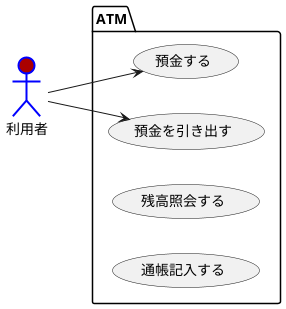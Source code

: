 @startuml 例題1
left to right direction
actor 利用者  #AA0000;line:Blue;line.bold;
package ATM {
usecase 預金する
usecase 預金を引き出す
usecase 残高照会する
usecase 通帳記入する
}
利用者 --> 預金する
利用者 --> 預金を引き出す
@enduml